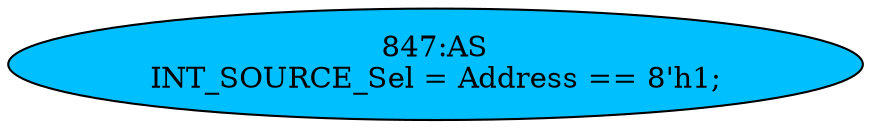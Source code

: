strict digraph "" {
	node [label="\N"];
	"847:AS"	 [ast="<pyverilog.vparser.ast.Assign object at 0x7fbdee0c8310>",
		def_var="['INT_SOURCE_Sel']",
		fillcolor=deepskyblue,
		label="847:AS
INT_SOURCE_Sel = Address == 8'h1;",
		statements="[]",
		style=filled,
		typ=Assign,
		use_var="['Address']"];
}
